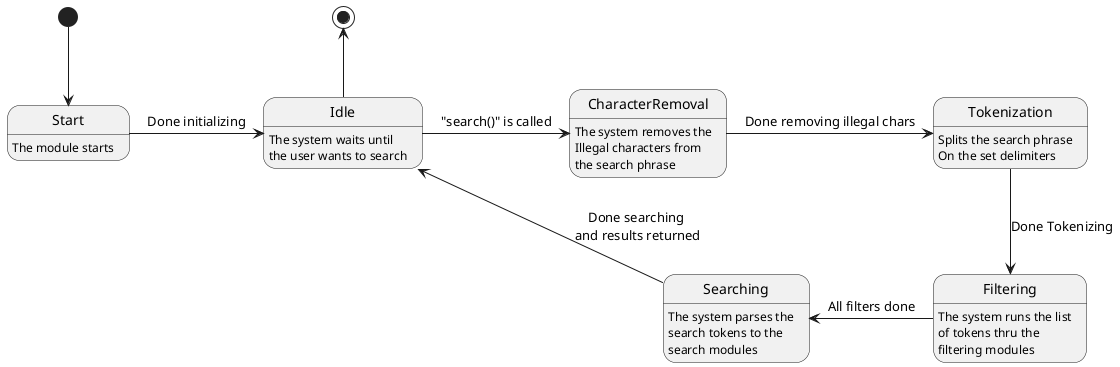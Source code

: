 @startuml
hide empty description
[*] --> Start
Start: The module starts

Start -> Idle: Done initializing
Idle: The system waits until 
Idle: the user wants to search

Idle -> CharacterRemoval : "search()" is called
CharacterRemoval: The system removes the
CharacterRemoval: Illegal characters from
CharacterRemoval: the search phrase

CharacterRemoval -> Tokenization: Done removing illegal chars
Tokenization: Splits the search phrase
Tokenization: On the set delimiters

Tokenization --> Filtering: Done Tokenizing 
Filtering: The system runs the list
Filtering: of tokens thru the 
Filtering: filtering modules


Searching <- Filtering: All filters done

Searching: The system parses the
Searching: search tokens to the 
Searching: search modules

Idle<[norank]- Searching: Done searching \nand results returned


Idle -u-> [*]


@enduml